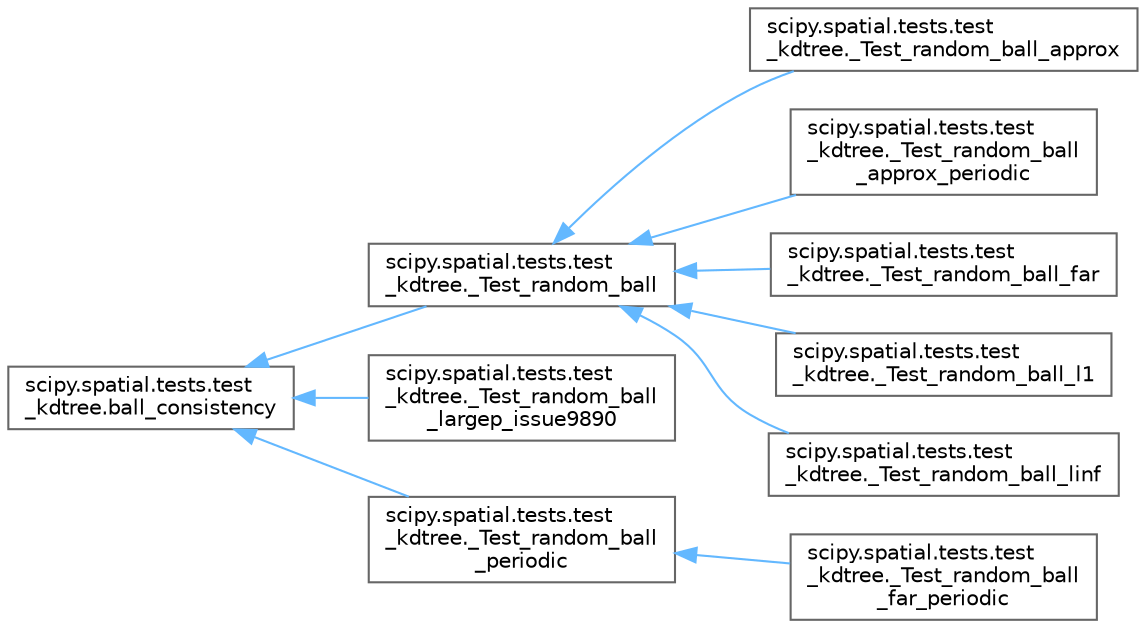 digraph "Graphical Class Hierarchy"
{
 // LATEX_PDF_SIZE
  bgcolor="transparent";
  edge [fontname=Helvetica,fontsize=10,labelfontname=Helvetica,labelfontsize=10];
  node [fontname=Helvetica,fontsize=10,shape=box,height=0.2,width=0.4];
  rankdir="LR";
  Node0 [id="Node000000",label="scipy.spatial.tests.test\l_kdtree.ball_consistency",height=0.2,width=0.4,color="grey40", fillcolor="white", style="filled",URL="$d7/de9/classscipy_1_1spatial_1_1tests_1_1test__kdtree_1_1ball__consistency.html",tooltip=" "];
  Node0 -> Node1 [id="edge5350_Node000000_Node000001",dir="back",color="steelblue1",style="solid",tooltip=" "];
  Node1 [id="Node000001",label="scipy.spatial.tests.test\l_kdtree._Test_random_ball",height=0.2,width=0.4,color="grey40", fillcolor="white", style="filled",URL="$d4/d01/classscipy_1_1spatial_1_1tests_1_1test__kdtree_1_1__Test__random__ball.html",tooltip=" "];
  Node1 -> Node2 [id="edge5351_Node000001_Node000002",dir="back",color="steelblue1",style="solid",tooltip=" "];
  Node2 [id="Node000002",label="scipy.spatial.tests.test\l_kdtree._Test_random_ball_approx",height=0.2,width=0.4,color="grey40", fillcolor="white", style="filled",URL="$dc/d0c/classscipy_1_1spatial_1_1tests_1_1test__kdtree_1_1__Test__random__ball__approx.html",tooltip=" "];
  Node1 -> Node3 [id="edge5352_Node000001_Node000003",dir="back",color="steelblue1",style="solid",tooltip=" "];
  Node3 [id="Node000003",label="scipy.spatial.tests.test\l_kdtree._Test_random_ball\l_approx_periodic",height=0.2,width=0.4,color="grey40", fillcolor="white", style="filled",URL="$de/d99/classscipy_1_1spatial_1_1tests_1_1test__kdtree_1_1__Test__random__ball__approx__periodic.html",tooltip=" "];
  Node1 -> Node4 [id="edge5353_Node000001_Node000004",dir="back",color="steelblue1",style="solid",tooltip=" "];
  Node4 [id="Node000004",label="scipy.spatial.tests.test\l_kdtree._Test_random_ball_far",height=0.2,width=0.4,color="grey40", fillcolor="white", style="filled",URL="$df/d8c/classscipy_1_1spatial_1_1tests_1_1test__kdtree_1_1__Test__random__ball__far.html",tooltip=" "];
  Node1 -> Node5 [id="edge5354_Node000001_Node000005",dir="back",color="steelblue1",style="solid",tooltip=" "];
  Node5 [id="Node000005",label="scipy.spatial.tests.test\l_kdtree._Test_random_ball_l1",height=0.2,width=0.4,color="grey40", fillcolor="white", style="filled",URL="$df/db7/classscipy_1_1spatial_1_1tests_1_1test__kdtree_1_1__Test__random__ball__l1.html",tooltip=" "];
  Node1 -> Node6 [id="edge5355_Node000001_Node000006",dir="back",color="steelblue1",style="solid",tooltip=" "];
  Node6 [id="Node000006",label="scipy.spatial.tests.test\l_kdtree._Test_random_ball_linf",height=0.2,width=0.4,color="grey40", fillcolor="white", style="filled",URL="$d2/d08/classscipy_1_1spatial_1_1tests_1_1test__kdtree_1_1__Test__random__ball__linf.html",tooltip=" "];
  Node0 -> Node7 [id="edge5356_Node000000_Node000007",dir="back",color="steelblue1",style="solid",tooltip=" "];
  Node7 [id="Node000007",label="scipy.spatial.tests.test\l_kdtree._Test_random_ball\l_largep_issue9890",height=0.2,width=0.4,color="grey40", fillcolor="white", style="filled",URL="$d8/d44/classscipy_1_1spatial_1_1tests_1_1test__kdtree_1_1__Test__random__ball__largep__issue9890.html",tooltip=" "];
  Node0 -> Node8 [id="edge5357_Node000000_Node000008",dir="back",color="steelblue1",style="solid",tooltip=" "];
  Node8 [id="Node000008",label="scipy.spatial.tests.test\l_kdtree._Test_random_ball\l_periodic",height=0.2,width=0.4,color="grey40", fillcolor="white", style="filled",URL="$d7/df5/classscipy_1_1spatial_1_1tests_1_1test__kdtree_1_1__Test__random__ball__periodic.html",tooltip=" "];
  Node8 -> Node9 [id="edge5358_Node000008_Node000009",dir="back",color="steelblue1",style="solid",tooltip=" "];
  Node9 [id="Node000009",label="scipy.spatial.tests.test\l_kdtree._Test_random_ball\l_far_periodic",height=0.2,width=0.4,color="grey40", fillcolor="white", style="filled",URL="$d6/db6/classscipy_1_1spatial_1_1tests_1_1test__kdtree_1_1__Test__random__ball__far__periodic.html",tooltip=" "];
}
